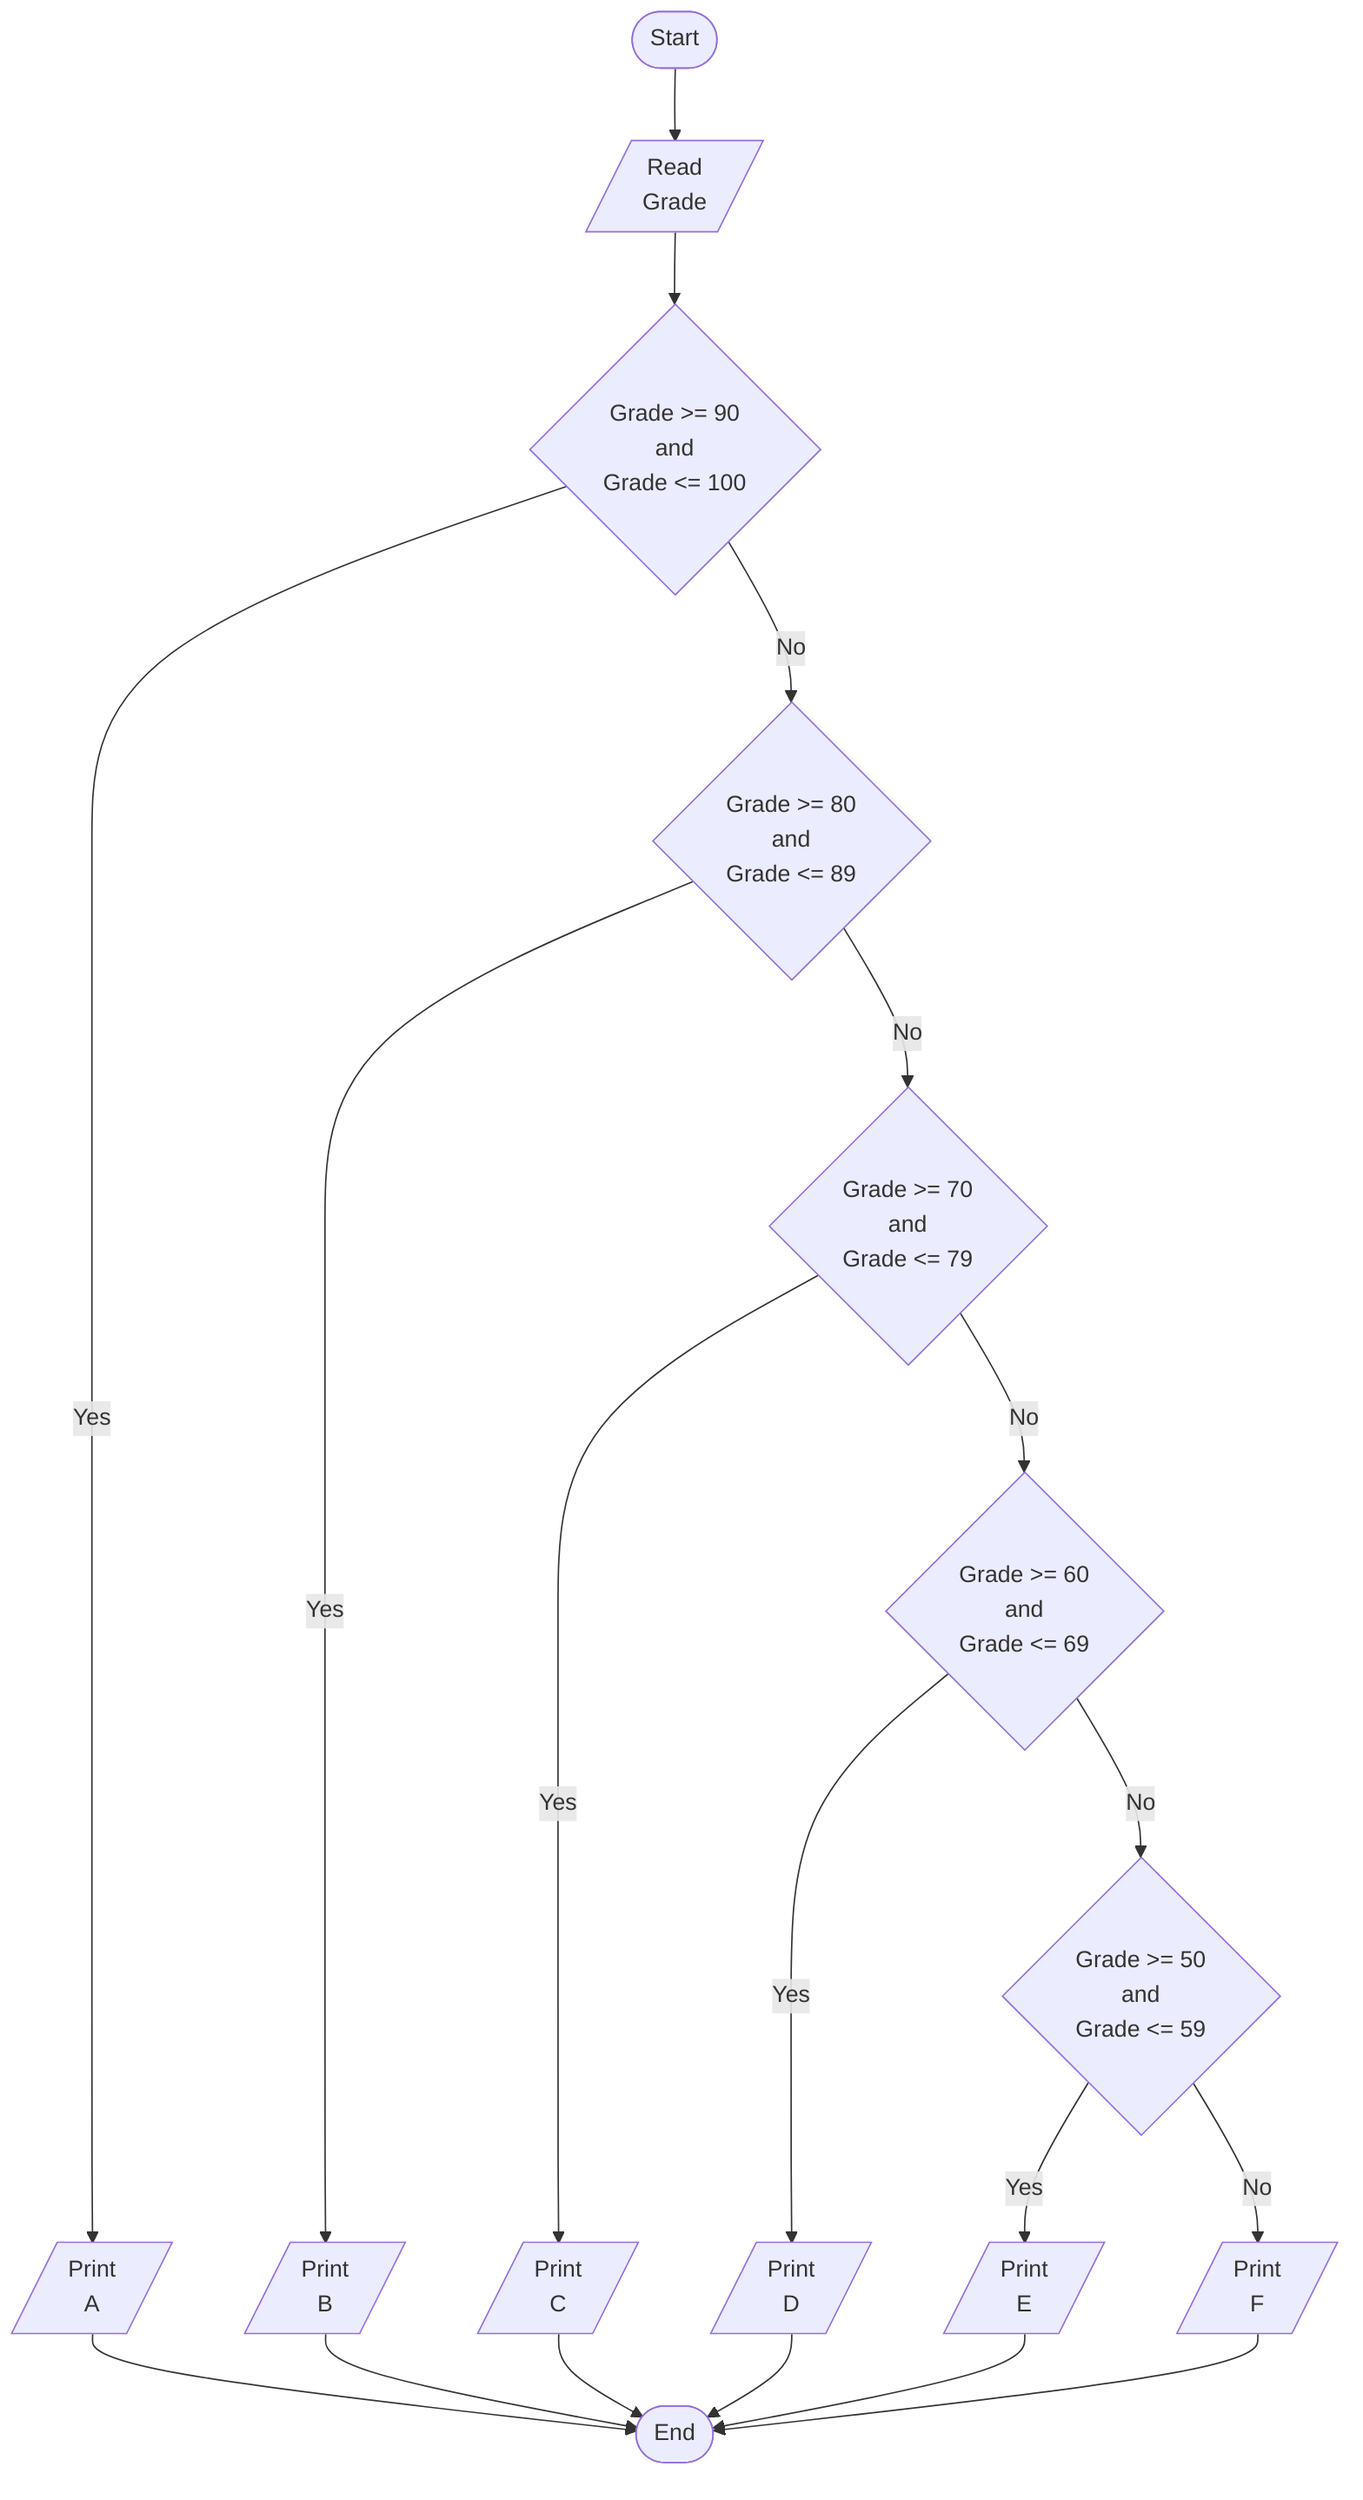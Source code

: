 %% Write a program to ask the user to enter:
%% • Grade
%% Then print the grade as follows:
%% • 90 - 100 Print A
%% • 80 = 89 Print B
%% • 70 - 79 Print C
%% • 60 - 69 Print D
%% • 50 - 59 Print E
%% • Otherwise Print Print F
%% Steps
%% Step 1: Ask the user to enter Grade
%% Step 2: If Grade >= 90 and Grade <= 100 Print A
%% Step 3: If Grade >= 80 and Grade <= 89 Print B
%% Step 4: If Grade >= 70 and Grade <= 79 Print C
%% Step 5: If Grade >= 60 and Grade <= 69 Print D
%% Step 6: If Grade >= 50 and Grade <= 59 Print E Otherwise Print F

flowchart TD
    Start([Start])
    ReadGrade[/Read\nGrade/]
    IsGradeBetween90And100{Grade >= 90\nand\nGrade <= 100}
    PrintA[/Print\nA/]
    IsGradeBetween80And89{Grade >= 80\nand\nGrade <= 89}
    PrintB[/Print\nB/]
    IsGradeBetween70And79{Grade >= 70\nand\nGrade <= 79}
    PrintC[/Print\nC/]
    IsGradeBetween60And69{Grade >= 60\nand\nGrade <= 69}
    PrintD[/Print\nD/]
    IsGradeBetween50And59{Grade >= 50\nand\nGrade <= 59}
    PrintE[/Print\nE/]
    PrintF[/Print\nF/]
    End([End])
    Start --> ReadGrade --> IsGradeBetween90And100 -- Yes --> PrintA --> End
    IsGradeBetween90And100 -- No --> IsGradeBetween80And89 -- Yes --> PrintB --> End
    IsGradeBetween80And89 -- No --> IsGradeBetween70And79 -- Yes --> PrintC --> End
    IsGradeBetween70And79 -- No --> IsGradeBetween60And69 -- Yes --> PrintD --> End
    IsGradeBetween60And69 -- No --> IsGradeBetween50And59 -- Yes --> PrintE --> End
    IsGradeBetween50And59 -- No --> PrintF --> End